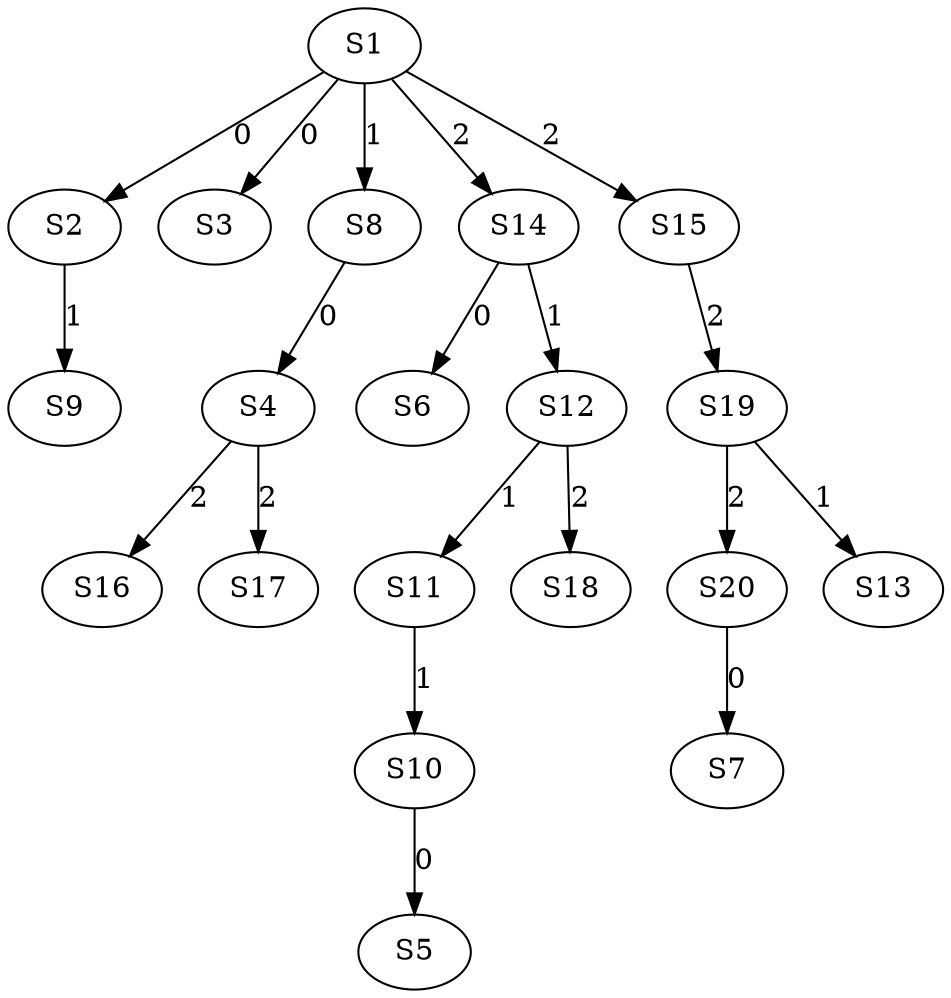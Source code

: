 strict digraph {
	S1 -> S2 [ label = 0 ];
	S1 -> S3 [ label = 0 ];
	S8 -> S4 [ label = 0 ];
	S10 -> S5 [ label = 0 ];
	S14 -> S6 [ label = 0 ];
	S20 -> S7 [ label = 0 ];
	S1 -> S8 [ label = 1 ];
	S2 -> S9 [ label = 1 ];
	S11 -> S10 [ label = 1 ];
	S12 -> S11 [ label = 1 ];
	S14 -> S12 [ label = 1 ];
	S19 -> S13 [ label = 1 ];
	S1 -> S14 [ label = 2 ];
	S1 -> S15 [ label = 2 ];
	S4 -> S16 [ label = 2 ];
	S4 -> S17 [ label = 2 ];
	S12 -> S18 [ label = 2 ];
	S15 -> S19 [ label = 2 ];
	S19 -> S20 [ label = 2 ];
}